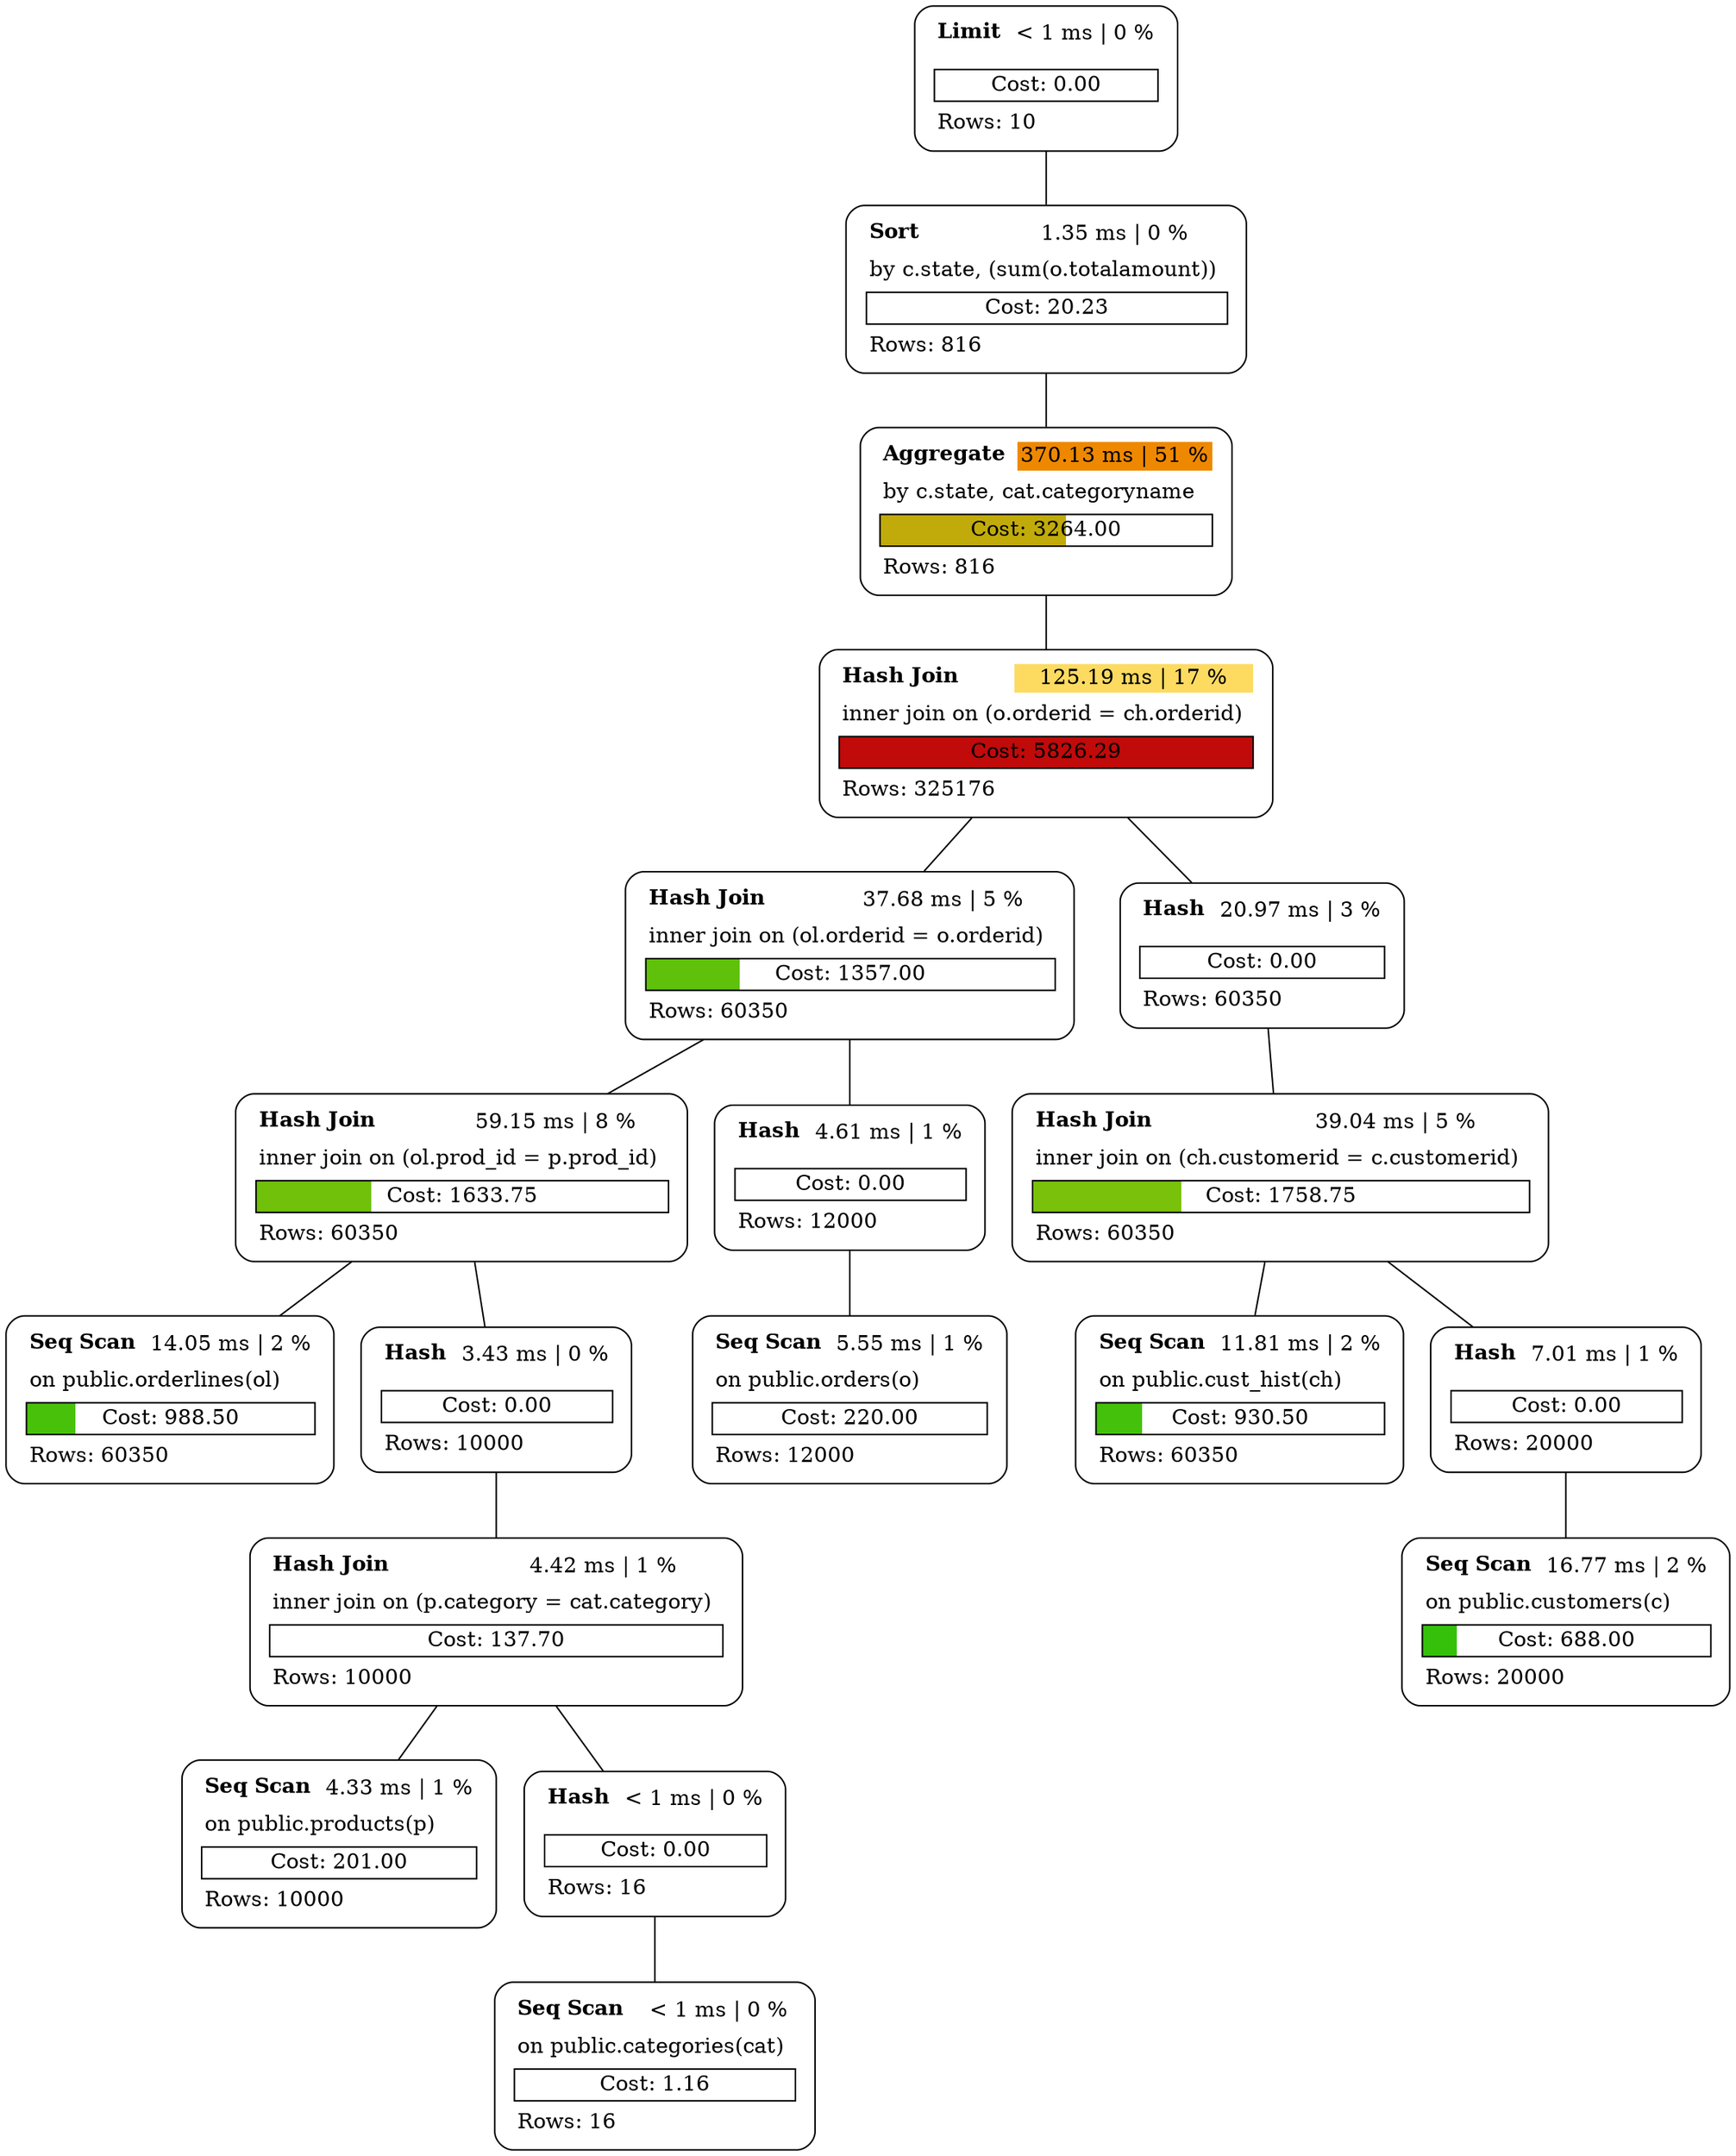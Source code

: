 graph explain {
    node0[label=<<table border="0" cellborder="0" cellspacing="5"><tr><td align="left"><b>Limit</b></td><td>&lt; 1 ms | 0 %</td></tr><tr><td colspan="2" align="left"></td></tr><tr><td colspan="2" border="1" >Cost: 0.00</td></tr><tr><td colspan="2" align="left">Rows: 10</td></tr></table>>][style="rounded"][shape="box"];
    node1[label=<<table border="0" cellborder="0" cellspacing="5"><tr><td align="left"><b>Sort</b></td><td bgcolor="white">1.35 ms | 0 %</td></tr><tr><td colspan="2" align="left">by c.state, (sum(o.totalamount))</td></tr><tr><td colspan="2" border="1" >Cost: 20.23</td></tr><tr><td colspan="2" align="left">Rows: 816</td></tr></table>>][style="rounded"][shape="box"];
    node2[label=<<table border="0" cellborder="0" cellspacing="5"><tr><td align="left"><b>Aggregate</b></td><td bgcolor="#ee8800">370.13 ms | 51 %</td></tr><tr><td colspan="2" align="left">by c.state, cat.categoryname</td></tr><tr><td colspan="2" border="1" bgcolor="#c1ab0a;0.56:white">Cost: 3264.00</td></tr><tr><td colspan="2" align="left">Rows: 816</td></tr></table>>][style="rounded"][shape="box"];
    node3[label=<<table border="0" cellborder="0" cellspacing="5"><tr><td align="left"><b>Hash Join</b></td><td bgcolor="#fddb61">125.19 ms | 17 %</td></tr><tr><td colspan="2" align="left">inner join on (o.orderid = ch.orderid)</td></tr><tr><td colspan="2" border="1" bgcolor="#c10a0a">Cost: 5826.29</td></tr><tr><td colspan="2" align="left">Rows: 325176</td></tr></table>>][style="rounded"][shape="box"];
    node4[label=<<table border="0" cellborder="0" cellspacing="5"><tr><td align="left"><b>Hash Join</b></td><td bgcolor="white">37.68 ms | 5 %</td></tr><tr><td colspan="2" align="left">inner join on (ol.orderid = o.orderid)</td></tr><tr><td colspan="2" border="1" bgcolor="#5fc10a;0.23:white">Cost: 1357.00</td></tr><tr><td colspan="2" align="left">Rows: 60350</td></tr></table>>][style="rounded"][shape="box"];
    node5[label=<<table border="0" cellborder="0" cellspacing="5"><tr><td align="left"><b>Hash Join</b></td><td bgcolor="white">59.15 ms | 8 %</td></tr><tr><td colspan="2" align="left">inner join on (ol.prod_id = p.prod_id)</td></tr><tr><td colspan="2" border="1" bgcolor="#71c10a;0.28:white">Cost: 1633.75</td></tr><tr><td colspan="2" align="left">Rows: 60350</td></tr></table>>][style="rounded"][shape="box"];
    node6[label=<<table border="0" cellborder="0" cellspacing="5"><tr><td align="left"><b>Seq Scan</b></td><td bgcolor="white">14.05 ms | 2 %</td></tr><tr><td colspan="2" align="left">on public.orderlines(ol)</td></tr><tr><td colspan="2" border="1" bgcolor="#48c10a;0.17:white">Cost: 988.50</td></tr><tr><td colspan="2" align="left">Rows: 60350</td></tr></table>>][style="rounded"][shape="box"];
    node7[label=<<table border="0" cellborder="0" cellspacing="5"><tr><td align="left"><b>Hash</b></td><td bgcolor="white">3.43 ms | 0 %</td></tr><tr><td colspan="2" align="left"></td></tr><tr><td colspan="2" border="1" >Cost: 0.00</td></tr><tr><td colspan="2" align="left">Rows: 10000</td></tr></table>>][style="rounded"][shape="box"];
    node8[label=<<table border="0" cellborder="0" cellspacing="5"><tr><td align="left"><b>Hash Join</b></td><td bgcolor="white">4.42 ms | 1 %</td></tr><tr><td colspan="2" align="left">inner join on (p.category = cat.category)</td></tr><tr><td colspan="2" border="1" >Cost: 137.70</td></tr><tr><td colspan="2" align="left">Rows: 10000</td></tr></table>>][style="rounded"][shape="box"];
    node9[label=<<table border="0" cellborder="0" cellspacing="5"><tr><td align="left"><b>Seq Scan</b></td><td bgcolor="white">4.33 ms | 1 %</td></tr><tr><td colspan="2" align="left">on public.products(p)</td></tr><tr><td colspan="2" border="1" >Cost: 201.00</td></tr><tr><td colspan="2" align="left">Rows: 10000</td></tr></table>>][style="rounded"][shape="box"];
    node10[label=<<table border="0" cellborder="0" cellspacing="5"><tr><td align="left"><b>Hash</b></td><td>&lt; 1 ms | 0 %</td></tr><tr><td colspan="2" align="left"></td></tr><tr><td colspan="2" border="1" >Cost: 0.00</td></tr><tr><td colspan="2" align="left">Rows: 16</td></tr></table>>][style="rounded"][shape="box"];
    node11[label=<<table border="0" cellborder="0" cellspacing="5"><tr><td align="left"><b>Seq Scan</b></td><td>&lt; 1 ms | 0 %</td></tr><tr><td colspan="2" align="left">on public.categories(cat)</td></tr><tr><td colspan="2" border="1" >Cost: 1.16</td></tr><tr><td colspan="2" align="left">Rows: 16</td></tr></table>>][style="rounded"][shape="box"];
    node12[label=<<table border="0" cellborder="0" cellspacing="5"><tr><td align="left"><b>Hash</b></td><td bgcolor="white">4.61 ms | 1 %</td></tr><tr><td colspan="2" align="left"></td></tr><tr><td colspan="2" border="1" >Cost: 0.00</td></tr><tr><td colspan="2" align="left">Rows: 12000</td></tr></table>>][style="rounded"][shape="box"];
    node13[label=<<table border="0" cellborder="0" cellspacing="5"><tr><td align="left"><b>Seq Scan</b></td><td bgcolor="white">5.55 ms | 1 %</td></tr><tr><td colspan="2" align="left">on public.orders(o)</td></tr><tr><td colspan="2" border="1" >Cost: 220.00</td></tr><tr><td colspan="2" align="left">Rows: 12000</td></tr></table>>][style="rounded"][shape="box"];
    node14[label=<<table border="0" cellborder="0" cellspacing="5"><tr><td align="left"><b>Hash</b></td><td bgcolor="white">20.97 ms | 3 %</td></tr><tr><td colspan="2" align="left"></td></tr><tr><td colspan="2" border="1" >Cost: 0.00</td></tr><tr><td colspan="2" align="left">Rows: 60350</td></tr></table>>][style="rounded"][shape="box"];
    node15[label=<<table border="0" cellborder="0" cellspacing="5"><tr><td align="left"><b>Hash Join</b></td><td bgcolor="white">39.04 ms | 5 %</td></tr><tr><td colspan="2" align="left">inner join on (ch.customerid = c.customerid)</td></tr><tr><td colspan="2" border="1" bgcolor="#79c10a;0.30:white">Cost: 1758.75</td></tr><tr><td colspan="2" align="left">Rows: 60350</td></tr></table>>][style="rounded"][shape="box"];
    node16[label=<<table border="0" cellborder="0" cellspacing="5"><tr><td align="left"><b>Seq Scan</b></td><td bgcolor="white">11.81 ms | 2 %</td></tr><tr><td colspan="2" align="left">on public.cust_hist(ch)</td></tr><tr><td colspan="2" border="1" bgcolor="#44c10a;0.16:white">Cost: 930.50</td></tr><tr><td colspan="2" align="left">Rows: 60350</td></tr></table>>][style="rounded"][shape="box"];
    node17[label=<<table border="0" cellborder="0" cellspacing="5"><tr><td align="left"><b>Hash</b></td><td bgcolor="white">7.01 ms | 1 %</td></tr><tr><td colspan="2" align="left"></td></tr><tr><td colspan="2" border="1" >Cost: 0.00</td></tr><tr><td colspan="2" align="left">Rows: 20000</td></tr></table>>][style="rounded"][shape="box"];
    node18[label=<<table border="0" cellborder="0" cellspacing="5"><tr><td align="left"><b>Seq Scan</b></td><td bgcolor="white">16.77 ms | 2 %</td></tr><tr><td colspan="2" align="left">on public.customers(c)</td></tr><tr><td colspan="2" border="1" bgcolor="#35c10a;0.12:white">Cost: 688.00</td></tr><tr><td colspan="2" align="left">Rows: 20000</td></tr></table>>][style="rounded"][shape="box"];
    node0 -- node1[label=""];
    node1 -- node2[label=""];
    node2 -- node3[label=""];
    node3 -- node4[label=""];
    node4 -- node5[label=""];
    node5 -- node6[label=""];
    node5 -- node7[label=""];
    node7 -- node8[label=""];
    node8 -- node9[label=""];
    node8 -- node10[label=""];
    node10 -- node11[label=""];
    node4 -- node12[label=""];
    node12 -- node13[label=""];
    node3 -- node14[label=""];
    node14 -- node15[label=""];
    node15 -- node16[label=""];
    node15 -- node17[label=""];
    node17 -- node18[label=""];
}
